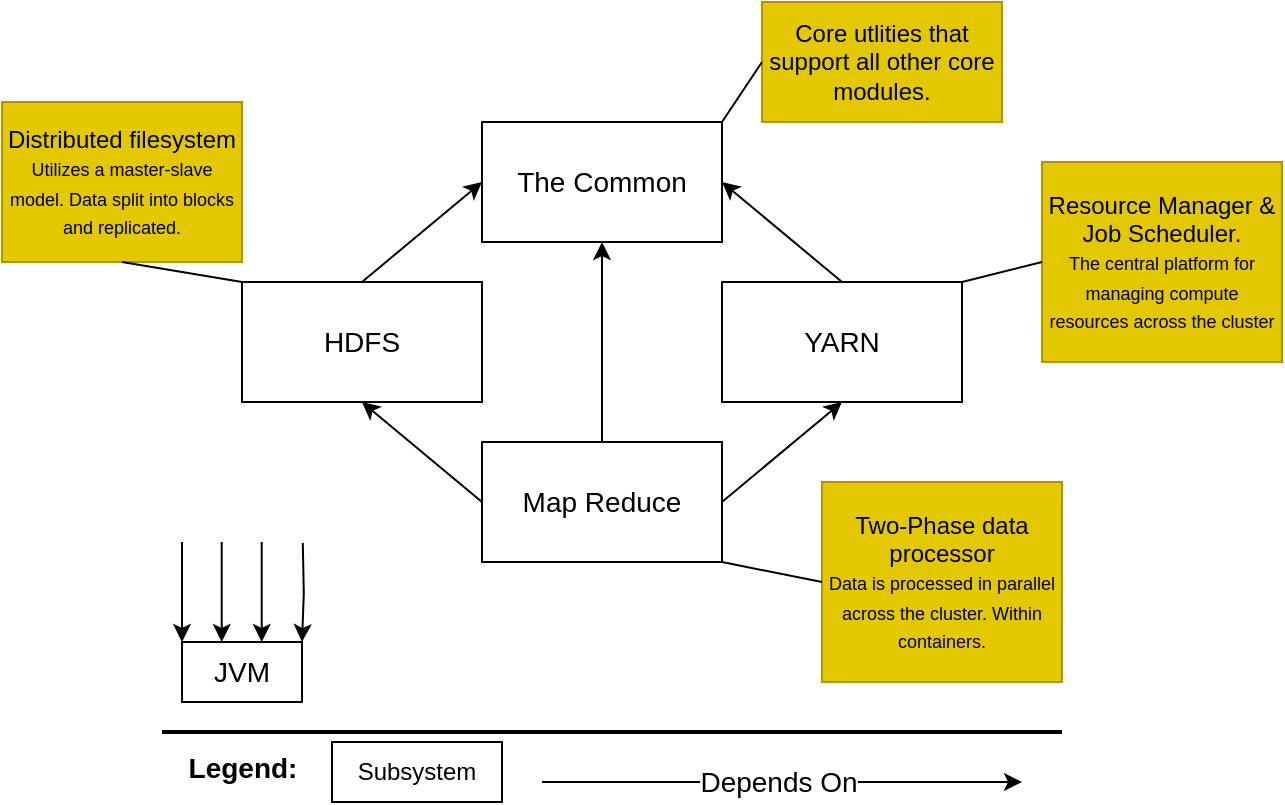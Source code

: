 <mxfile version="28.2.5">
  <diagram name="Page-1" id="MzGk4BcChYRworbhnkPF">
    <mxGraphModel dx="1251" dy="684" grid="1" gridSize="10" guides="1" tooltips="1" connect="1" arrows="1" fold="1" page="1" pageScale="1" pageWidth="850" pageHeight="1100" math="0" shadow="0">
      <root>
        <mxCell id="0" />
        <mxCell id="1" parent="0" />
        <mxCell id="ZaElphzleGRasvH2uKY7-1" value="&lt;font style=&quot;font-size: 14px;&quot;&gt;The Common&lt;/font&gt;" style="rounded=0;whiteSpace=wrap;html=1;" parent="1" vertex="1">
          <mxGeometry x="380" y="220" width="120" height="60" as="geometry" />
        </mxCell>
        <mxCell id="ZaElphzleGRasvH2uKY7-2" value="&lt;font style=&quot;font-size: 14px;&quot;&gt;HDFS&lt;/font&gt;" style="rounded=0;whiteSpace=wrap;html=1;" parent="1" vertex="1">
          <mxGeometry x="260" y="300" width="120" height="60" as="geometry" />
        </mxCell>
        <mxCell id="ZaElphzleGRasvH2uKY7-3" value="&lt;font style=&quot;font-size: 14px;&quot;&gt;YARN&lt;/font&gt;" style="rounded=0;whiteSpace=wrap;html=1;" parent="1" vertex="1">
          <mxGeometry x="500" y="300" width="120" height="60" as="geometry" />
        </mxCell>
        <mxCell id="ZaElphzleGRasvH2uKY7-7" value="&lt;font style=&quot;font-size: 14px;&quot;&gt;Map Reduce&lt;/font&gt;" style="rounded=0;whiteSpace=wrap;html=1;" parent="1" vertex="1">
          <mxGeometry x="380" y="380" width="120" height="60" as="geometry" />
        </mxCell>
        <mxCell id="ZaElphzleGRasvH2uKY7-13" value="" style="endArrow=classic;html=1;rounded=0;entryX=0.5;entryY=1;entryDx=0;entryDy=0;" parent="1" source="ZaElphzleGRasvH2uKY7-7" target="ZaElphzleGRasvH2uKY7-1" edge="1">
          <mxGeometry width="50" height="50" relative="1" as="geometry">
            <mxPoint x="410" y="420" as="sourcePoint" />
            <mxPoint x="460" y="370" as="targetPoint" />
          </mxGeometry>
        </mxCell>
        <mxCell id="ZaElphzleGRasvH2uKY7-14" value="" style="line;strokeWidth=2;html=1;" parent="1" vertex="1">
          <mxGeometry x="220" y="520" width="450" height="10" as="geometry" />
        </mxCell>
        <mxCell id="ZaElphzleGRasvH2uKY7-15" value="&lt;font style=&quot;font-size: 14px;&quot;&gt;Legend:&lt;/font&gt;" style="text;strokeColor=none;fillColor=none;html=1;fontSize=24;fontStyle=1;verticalAlign=middle;align=center;" parent="1" vertex="1">
          <mxGeometry x="210" y="520" width="100" height="40" as="geometry" />
        </mxCell>
        <mxCell id="ZaElphzleGRasvH2uKY7-16" value="Subsystem" style="rounded=0;whiteSpace=wrap;html=1;" parent="1" vertex="1">
          <mxGeometry x="305" y="530" width="85" height="30" as="geometry" />
        </mxCell>
        <mxCell id="ZaElphzleGRasvH2uKY7-17" value="" style="endArrow=classic;html=1;rounded=0;" parent="1" edge="1">
          <mxGeometry width="50" height="50" relative="1" as="geometry">
            <mxPoint x="410" y="550" as="sourcePoint" />
            <mxPoint x="650" y="550" as="targetPoint" />
          </mxGeometry>
        </mxCell>
        <mxCell id="ZaElphzleGRasvH2uKY7-18" value="&lt;font style=&quot;font-size: 14px;&quot;&gt;Depends On&lt;/font&gt;" style="edgeLabel;html=1;align=center;verticalAlign=middle;resizable=0;points=[];" parent="ZaElphzleGRasvH2uKY7-17" vertex="1" connectable="0">
          <mxGeometry x="-0.015" relative="1" as="geometry">
            <mxPoint as="offset" />
          </mxGeometry>
        </mxCell>
        <mxCell id="vDSU7Jg6GCvEzzB5-tKR-2" value="Core utlities that support all other core modules." style="rounded=0;whiteSpace=wrap;html=1;fillColor=#e3c800;fontColor=#000000;strokeColor=#B09500;" parent="1" vertex="1">
          <mxGeometry x="520" y="160" width="120" height="60" as="geometry" />
        </mxCell>
        <mxCell id="vDSU7Jg6GCvEzzB5-tKR-3" value="" style="endArrow=none;html=1;rounded=0;entryX=0;entryY=0.5;entryDx=0;entryDy=0;" parent="1" edge="1" target="vDSU7Jg6GCvEzzB5-tKR-2">
          <mxGeometry width="50" height="50" relative="1" as="geometry">
            <mxPoint x="500" y="220" as="sourcePoint" />
            <mxPoint x="540" y="190" as="targetPoint" />
          </mxGeometry>
        </mxCell>
        <mxCell id="vDSU7Jg6GCvEzzB5-tKR-4" value="Resource Manager &amp;amp; Job Scheduler.&lt;div&gt;&lt;font style=&quot;font-size: 9px;&quot;&gt;The central platform for managing compute resources across the cluster&lt;/font&gt;&lt;/div&gt;" style="rounded=0;whiteSpace=wrap;html=1;fillColor=#e3c800;fontColor=#000000;strokeColor=#B09500;" parent="1" vertex="1">
          <mxGeometry x="660" y="240" width="120" height="100" as="geometry" />
        </mxCell>
        <mxCell id="vDSU7Jg6GCvEzzB5-tKR-5" value="" style="endArrow=none;html=1;rounded=0;exitX=1;exitY=0;exitDx=0;exitDy=0;entryX=0;entryY=0.5;entryDx=0;entryDy=0;" parent="1" source="ZaElphzleGRasvH2uKY7-3" edge="1" target="vDSU7Jg6GCvEzzB5-tKR-4">
          <mxGeometry width="50" height="50" relative="1" as="geometry">
            <mxPoint x="630" y="340" as="sourcePoint" />
            <mxPoint x="670" y="310" as="targetPoint" />
          </mxGeometry>
        </mxCell>
        <mxCell id="vDSU7Jg6GCvEzzB5-tKR-6" value="Distributed filesystem &lt;font style=&quot;font-size: 9px;&quot;&gt;U&lt;/font&gt;&lt;font style=&quot;font-size: 9px;&quot;&gt;tilizes a master-slave model. Data split into blocks and replicated.&lt;/font&gt;" style="rounded=0;whiteSpace=wrap;html=1;fillColor=#e3c800;fontColor=#000000;strokeColor=#B09500;" parent="1" vertex="1">
          <mxGeometry x="140" y="210" width="120" height="80" as="geometry" />
        </mxCell>
        <mxCell id="vDSU7Jg6GCvEzzB5-tKR-7" value="" style="endArrow=none;html=1;rounded=0;entryX=0.5;entryY=1;entryDx=0;entryDy=0;exitX=0;exitY=0;exitDx=0;exitDy=0;" parent="1" source="ZaElphzleGRasvH2uKY7-2" target="vDSU7Jg6GCvEzzB5-tKR-6" edge="1">
          <mxGeometry width="50" height="50" relative="1" as="geometry">
            <mxPoint x="170" y="400" as="sourcePoint" />
            <mxPoint x="220" y="350" as="targetPoint" />
            <Array as="points" />
          </mxGeometry>
        </mxCell>
        <mxCell id="vDSU7Jg6GCvEzzB5-tKR-8" value="Two-Phase data processor&lt;div&gt;&lt;font style=&quot;font-size: 9px;&quot;&gt;Data is processed in parallel across the cluster. Within containers.&lt;/font&gt;&lt;/div&gt;" style="rounded=0;whiteSpace=wrap;html=1;fillColor=#e3c800;fontColor=#000000;strokeColor=#B09500;" parent="1" vertex="1">
          <mxGeometry x="550" y="400" width="120" height="100" as="geometry" />
        </mxCell>
        <mxCell id="vDSU7Jg6GCvEzzB5-tKR-9" value="" style="endArrow=none;html=1;rounded=0;entryX=1;entryY=1;entryDx=0;entryDy=0;exitX=0;exitY=0.5;exitDx=0;exitDy=0;" parent="1" source="vDSU7Jg6GCvEzzB5-tKR-8" target="ZaElphzleGRasvH2uKY7-7" edge="1">
          <mxGeometry width="50" height="50" relative="1" as="geometry">
            <mxPoint x="590" y="520" as="sourcePoint" />
            <mxPoint x="570" y="500" as="targetPoint" />
            <Array as="points" />
          </mxGeometry>
        </mxCell>
        <mxCell id="I_VBimmwqtJVKOZfFagT-1" value="" style="endArrow=classic;html=1;rounded=0;entryX=0.5;entryY=1;entryDx=0;entryDy=0;exitX=0;exitY=0.5;exitDx=0;exitDy=0;" edge="1" parent="1" source="ZaElphzleGRasvH2uKY7-7" target="ZaElphzleGRasvH2uKY7-2">
          <mxGeometry width="50" height="50" relative="1" as="geometry">
            <mxPoint x="280" y="480" as="sourcePoint" />
            <mxPoint x="330" y="430" as="targetPoint" />
          </mxGeometry>
        </mxCell>
        <mxCell id="I_VBimmwqtJVKOZfFagT-2" value="" style="endArrow=classic;html=1;rounded=0;entryX=0.5;entryY=1;entryDx=0;entryDy=0;exitX=1;exitY=0.5;exitDx=0;exitDy=0;" edge="1" parent="1" source="ZaElphzleGRasvH2uKY7-7" target="ZaElphzleGRasvH2uKY7-3">
          <mxGeometry width="50" height="50" relative="1" as="geometry">
            <mxPoint x="620" y="520" as="sourcePoint" />
            <mxPoint x="520" y="440" as="targetPoint" />
          </mxGeometry>
        </mxCell>
        <mxCell id="I_VBimmwqtJVKOZfFagT-3" value="" style="endArrow=classic;html=1;rounded=0;entryX=0;entryY=0.5;entryDx=0;entryDy=0;exitX=0.5;exitY=0;exitDx=0;exitDy=0;" edge="1" parent="1" source="ZaElphzleGRasvH2uKY7-2" target="ZaElphzleGRasvH2uKY7-1">
          <mxGeometry width="50" height="50" relative="1" as="geometry">
            <mxPoint x="410" y="360" as="sourcePoint" />
            <mxPoint x="310" y="280" as="targetPoint" />
          </mxGeometry>
        </mxCell>
        <mxCell id="I_VBimmwqtJVKOZfFagT-4" value="" style="endArrow=classic;html=1;rounded=0;entryX=1;entryY=0.5;entryDx=0;entryDy=0;exitX=0.5;exitY=0;exitDx=0;exitDy=0;" edge="1" parent="1" source="ZaElphzleGRasvH2uKY7-3" target="ZaElphzleGRasvH2uKY7-1">
          <mxGeometry width="50" height="50" relative="1" as="geometry">
            <mxPoint x="640" y="350" as="sourcePoint" />
            <mxPoint x="540" y="270" as="targetPoint" />
          </mxGeometry>
        </mxCell>
        <mxCell id="I_VBimmwqtJVKOZfFagT-6" style="edgeStyle=orthogonalEdgeStyle;rounded=0;orthogonalLoop=1;jettySize=auto;html=1;exitX=0.5;exitY=0;exitDx=0;exitDy=0;" edge="1" parent="1">
          <mxGeometry relative="1" as="geometry">
            <mxPoint x="269.86" y="480" as="targetPoint" />
            <mxPoint x="269.86" y="430" as="sourcePoint" />
          </mxGeometry>
        </mxCell>
        <mxCell id="I_VBimmwqtJVKOZfFagT-7" value="&lt;font style=&quot;font-size: 14px;&quot;&gt;JVM&lt;/font&gt;" style="rounded=0;whiteSpace=wrap;html=1;" vertex="1" parent="1">
          <mxGeometry x="230" y="480" width="60" height="30" as="geometry" />
        </mxCell>
        <mxCell id="I_VBimmwqtJVKOZfFagT-8" style="edgeStyle=orthogonalEdgeStyle;rounded=0;orthogonalLoop=1;jettySize=auto;html=1;exitX=0.58;exitY=-0.008;exitDx=0;exitDy=0;exitPerimeter=0;" edge="1" parent="1">
          <mxGeometry relative="1" as="geometry">
            <mxPoint x="290.0" y="480.0" as="targetPoint" />
            <mxPoint x="290.4" y="430.48" as="sourcePoint" />
          </mxGeometry>
        </mxCell>
        <mxCell id="I_VBimmwqtJVKOZfFagT-9" style="edgeStyle=orthogonalEdgeStyle;rounded=0;orthogonalLoop=1;jettySize=auto;html=1;exitX=0.75;exitY=0;exitDx=0;exitDy=0;" edge="1" parent="1">
          <mxGeometry relative="1" as="geometry">
            <mxPoint x="230" y="480" as="targetPoint" />
            <mxPoint x="230" y="430" as="sourcePoint" />
          </mxGeometry>
        </mxCell>
        <mxCell id="I_VBimmwqtJVKOZfFagT-10" style="edgeStyle=orthogonalEdgeStyle;rounded=0;orthogonalLoop=1;jettySize=auto;html=1;exitX=0.75;exitY=0;exitDx=0;exitDy=0;" edge="1" parent="1">
          <mxGeometry relative="1" as="geometry">
            <mxPoint x="249.86" y="480" as="targetPoint" />
            <mxPoint x="249.86" y="430" as="sourcePoint" />
          </mxGeometry>
        </mxCell>
      </root>
    </mxGraphModel>
  </diagram>
</mxfile>
